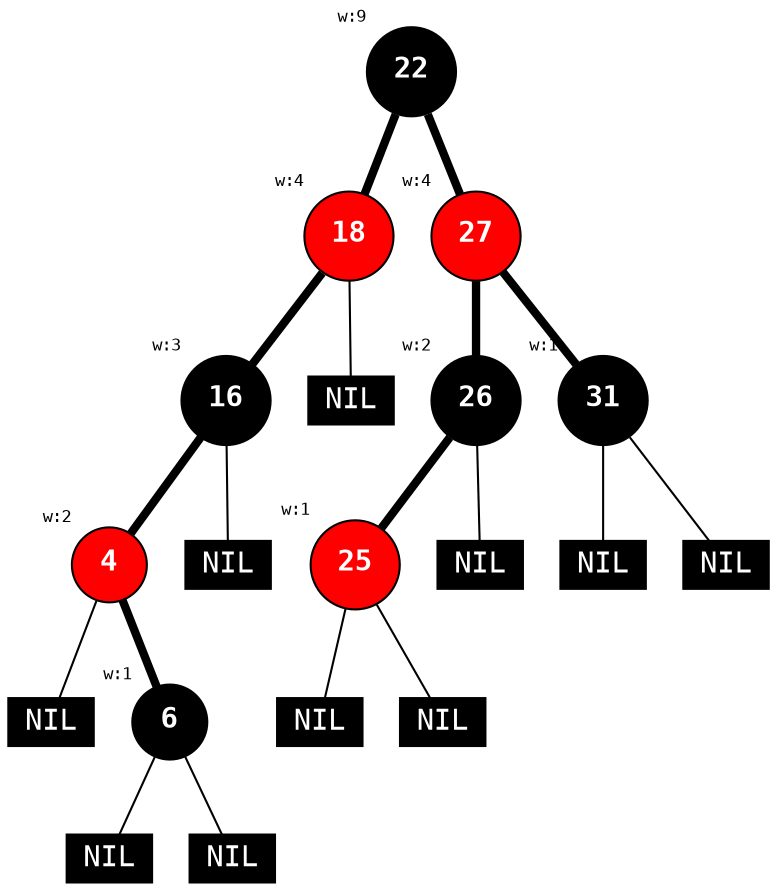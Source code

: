 digraph {
  edge [
    arrowhead="none"
  ];
  node [
    fontname="DejaVuSansMono"
    fontcolor=white
  ]
  "4" [label=<<b>22</b>>,xlabel=<<font color="black" point-size="8">w:9</font>>,style=filled,shape=circle,fillcolor=black];
  "3" [label=<<b>18</b>>,xlabel=<<font color="black" point-size="8">w:4</font>>,style=filled,shape=circle,fillcolor=red];
  "4" -> "3" [penwidth=4];
  "1" [label=<<b>16</b>>,xlabel=<<font color="black" point-size="8">w:3</font>>,style=filled,shape=circle,fillcolor=black];
  "3" -> "1" [penwidth=4];
  "2" [label=<<b>4</b>>,xlabel=<<font color="black" point-size="8">w:2</font>>,style=filled,shape=circle,fillcolor=red];
  "1" -> "2" [penwidth=4];
   "10" [label="NIL",shape=rectangle,style=filled,width=0.2,height=0.2,fillcolor=black];
   "2" -> "10";
  "7" [label=<<b>6</b>>,xlabel=<<font color="black" point-size="8">w:1</font>>,style=filled,shape=circle,fillcolor=black];
  "2" -> "7" [penwidth=4];
   "11" [label="NIL",shape=rectangle,style=filled,width=0.2,height=0.2,fillcolor=black];
   "7" -> "11";
   "12" [label="NIL",shape=rectangle,style=filled,width=0.2,height=0.2,fillcolor=black];
   "7" -> "12";
   "13" [label="NIL",shape=rectangle,style=filled,width=0.2,height=0.2,fillcolor=black];
   "1" -> "13";
   "14" [label="NIL",shape=rectangle,style=filled,width=0.2,height=0.2,fillcolor=black];
   "3" -> "14";
  "5" [label=<<b>27</b>>,xlabel=<<font color="black" point-size="8">w:4</font>>,style=filled,shape=circle,fillcolor=red];
  "4" -> "5" [penwidth=4];
  "8" [label=<<b>26</b>>,xlabel=<<font color="black" point-size="8">w:2</font>>,style=filled,shape=circle,fillcolor=black];
  "5" -> "8" [penwidth=4];
  "9" [label=<<b>25</b>>,xlabel=<<font color="black" point-size="8">w:1</font>>,style=filled,shape=circle,fillcolor=red];
  "8" -> "9" [penwidth=4];
   "15" [label="NIL",shape=rectangle,style=filled,width=0.2,height=0.2,fillcolor=black];
   "9" -> "15";
   "16" [label="NIL",shape=rectangle,style=filled,width=0.2,height=0.2,fillcolor=black];
   "9" -> "16";
   "17" [label="NIL",shape=rectangle,style=filled,width=0.2,height=0.2,fillcolor=black];
   "8" -> "17";
  "6" [label=<<b>31</b>>,xlabel=<<font color="black" point-size="8">w:1</font>>,style=filled,shape=circle,fillcolor=black];
  "5" -> "6" [penwidth=4];
   "18" [label="NIL",shape=rectangle,style=filled,width=0.2,height=0.2,fillcolor=black];
   "6" -> "18";
   "19" [label="NIL",shape=rectangle,style=filled,width=0.2,height=0.2,fillcolor=black];
   "6" -> "19";
}
